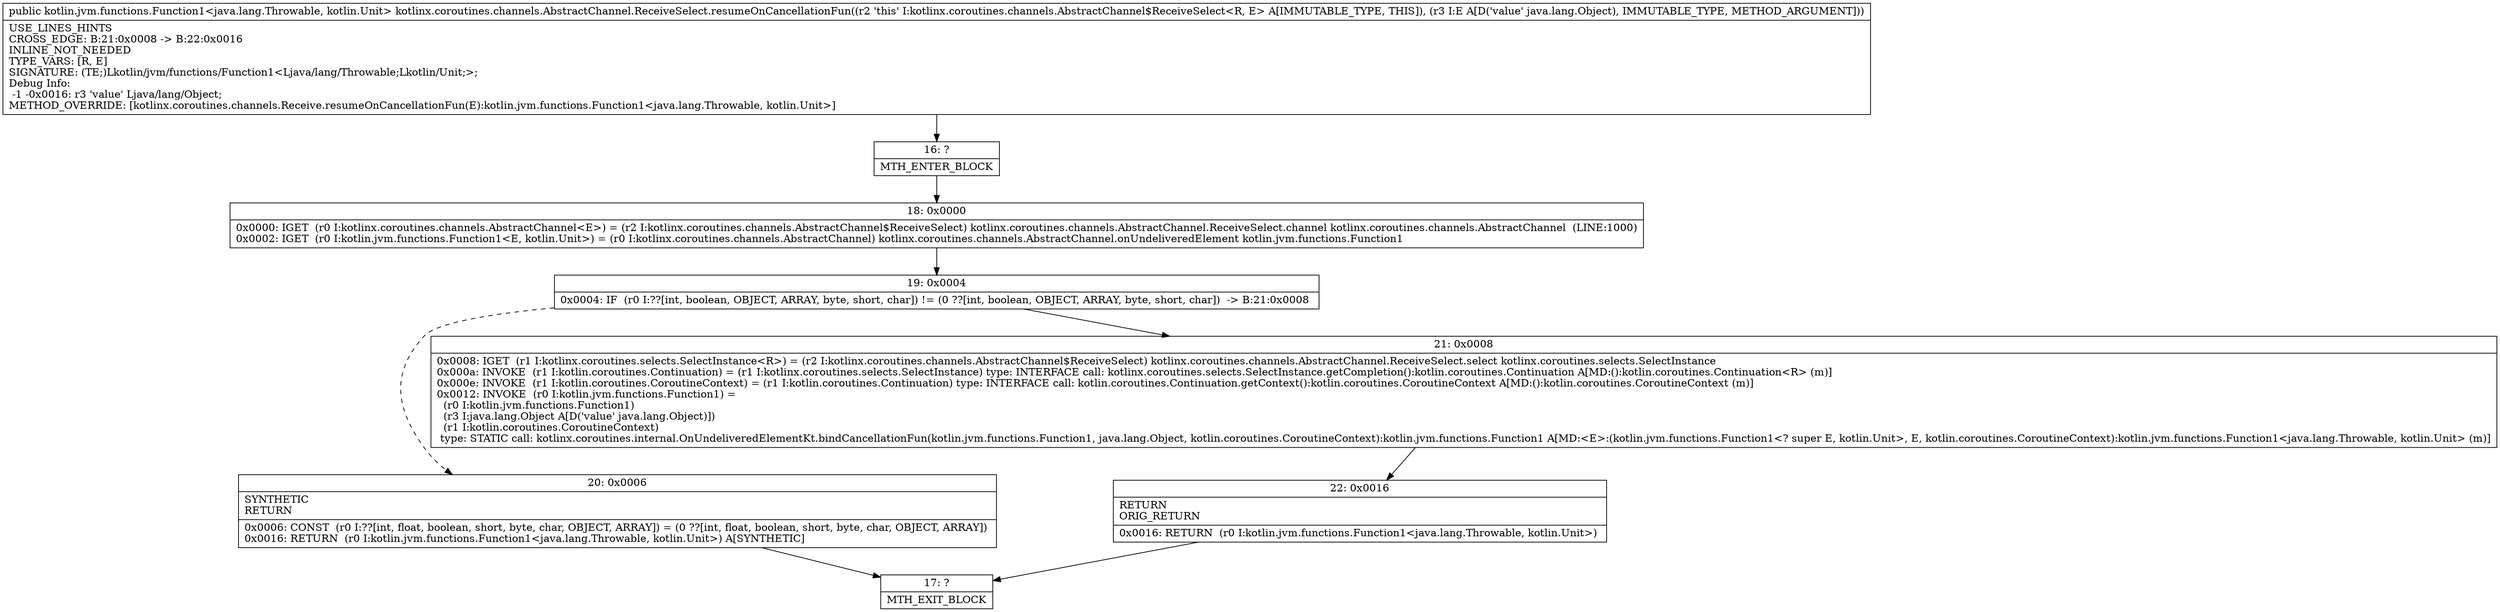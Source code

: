 digraph "CFG forkotlinx.coroutines.channels.AbstractChannel.ReceiveSelect.resumeOnCancellationFun(Ljava\/lang\/Object;)Lkotlin\/jvm\/functions\/Function1;" {
Node_16 [shape=record,label="{16\:\ ?|MTH_ENTER_BLOCK\l}"];
Node_18 [shape=record,label="{18\:\ 0x0000|0x0000: IGET  (r0 I:kotlinx.coroutines.channels.AbstractChannel\<E\>) = (r2 I:kotlinx.coroutines.channels.AbstractChannel$ReceiveSelect) kotlinx.coroutines.channels.AbstractChannel.ReceiveSelect.channel kotlinx.coroutines.channels.AbstractChannel  (LINE:1000)\l0x0002: IGET  (r0 I:kotlin.jvm.functions.Function1\<E, kotlin.Unit\>) = (r0 I:kotlinx.coroutines.channels.AbstractChannel) kotlinx.coroutines.channels.AbstractChannel.onUndeliveredElement kotlin.jvm.functions.Function1 \l}"];
Node_19 [shape=record,label="{19\:\ 0x0004|0x0004: IF  (r0 I:??[int, boolean, OBJECT, ARRAY, byte, short, char]) != (0 ??[int, boolean, OBJECT, ARRAY, byte, short, char])  \-\> B:21:0x0008 \l}"];
Node_20 [shape=record,label="{20\:\ 0x0006|SYNTHETIC\lRETURN\l|0x0006: CONST  (r0 I:??[int, float, boolean, short, byte, char, OBJECT, ARRAY]) = (0 ??[int, float, boolean, short, byte, char, OBJECT, ARRAY]) \l0x0016: RETURN  (r0 I:kotlin.jvm.functions.Function1\<java.lang.Throwable, kotlin.Unit\>) A[SYNTHETIC]\l}"];
Node_17 [shape=record,label="{17\:\ ?|MTH_EXIT_BLOCK\l}"];
Node_21 [shape=record,label="{21\:\ 0x0008|0x0008: IGET  (r1 I:kotlinx.coroutines.selects.SelectInstance\<R\>) = (r2 I:kotlinx.coroutines.channels.AbstractChannel$ReceiveSelect) kotlinx.coroutines.channels.AbstractChannel.ReceiveSelect.select kotlinx.coroutines.selects.SelectInstance \l0x000a: INVOKE  (r1 I:kotlin.coroutines.Continuation) = (r1 I:kotlinx.coroutines.selects.SelectInstance) type: INTERFACE call: kotlinx.coroutines.selects.SelectInstance.getCompletion():kotlin.coroutines.Continuation A[MD:():kotlin.coroutines.Continuation\<R\> (m)]\l0x000e: INVOKE  (r1 I:kotlin.coroutines.CoroutineContext) = (r1 I:kotlin.coroutines.Continuation) type: INTERFACE call: kotlin.coroutines.Continuation.getContext():kotlin.coroutines.CoroutineContext A[MD:():kotlin.coroutines.CoroutineContext (m)]\l0x0012: INVOKE  (r0 I:kotlin.jvm.functions.Function1) = \l  (r0 I:kotlin.jvm.functions.Function1)\l  (r3 I:java.lang.Object A[D('value' java.lang.Object)])\l  (r1 I:kotlin.coroutines.CoroutineContext)\l type: STATIC call: kotlinx.coroutines.internal.OnUndeliveredElementKt.bindCancellationFun(kotlin.jvm.functions.Function1, java.lang.Object, kotlin.coroutines.CoroutineContext):kotlin.jvm.functions.Function1 A[MD:\<E\>:(kotlin.jvm.functions.Function1\<? super E, kotlin.Unit\>, E, kotlin.coroutines.CoroutineContext):kotlin.jvm.functions.Function1\<java.lang.Throwable, kotlin.Unit\> (m)]\l}"];
Node_22 [shape=record,label="{22\:\ 0x0016|RETURN\lORIG_RETURN\l|0x0016: RETURN  (r0 I:kotlin.jvm.functions.Function1\<java.lang.Throwable, kotlin.Unit\>) \l}"];
MethodNode[shape=record,label="{public kotlin.jvm.functions.Function1\<java.lang.Throwable, kotlin.Unit\> kotlinx.coroutines.channels.AbstractChannel.ReceiveSelect.resumeOnCancellationFun((r2 'this' I:kotlinx.coroutines.channels.AbstractChannel$ReceiveSelect\<R, E\> A[IMMUTABLE_TYPE, THIS]), (r3 I:E A[D('value' java.lang.Object), IMMUTABLE_TYPE, METHOD_ARGUMENT]))  | USE_LINES_HINTS\lCROSS_EDGE: B:21:0x0008 \-\> B:22:0x0016\lINLINE_NOT_NEEDED\lTYPE_VARS: [R, E]\lSIGNATURE: (TE;)Lkotlin\/jvm\/functions\/Function1\<Ljava\/lang\/Throwable;Lkotlin\/Unit;\>;\lDebug Info:\l  \-1 \-0x0016: r3 'value' Ljava\/lang\/Object;\lMETHOD_OVERRIDE: [kotlinx.coroutines.channels.Receive.resumeOnCancellationFun(E):kotlin.jvm.functions.Function1\<java.lang.Throwable, kotlin.Unit\>]\l}"];
MethodNode -> Node_16;Node_16 -> Node_18;
Node_18 -> Node_19;
Node_19 -> Node_20[style=dashed];
Node_19 -> Node_21;
Node_20 -> Node_17;
Node_21 -> Node_22;
Node_22 -> Node_17;
}

